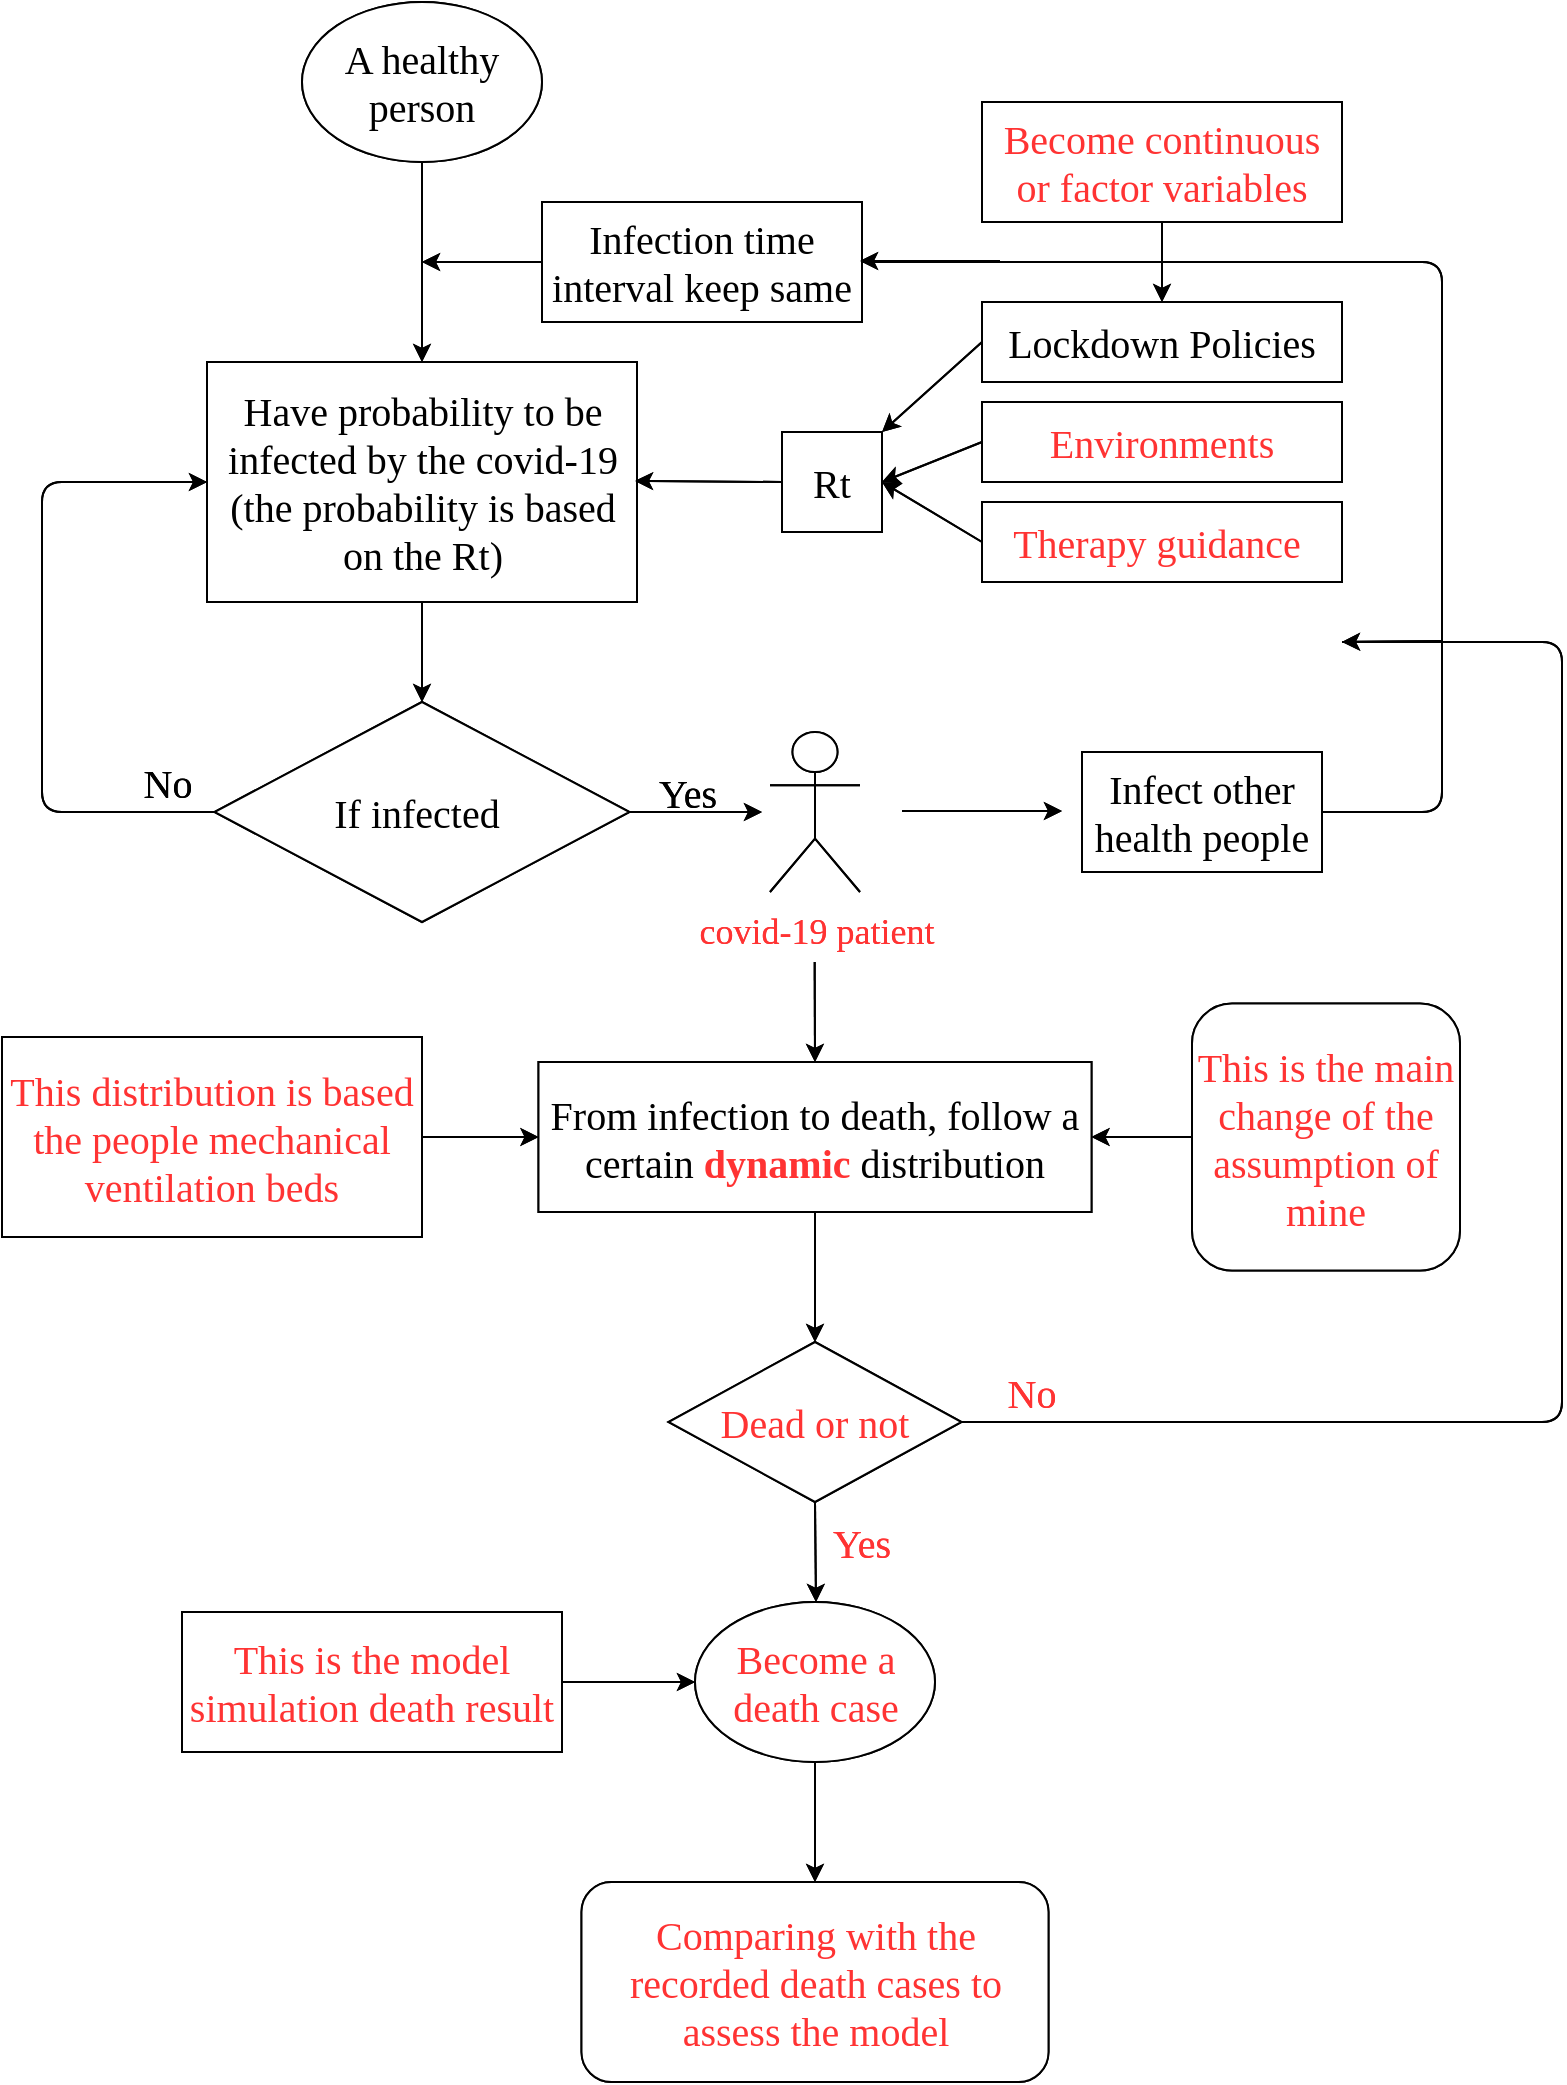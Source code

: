 <mxfile version="14.9.0" type="device"><diagram id="WK8WkHs2itecB8h_WmEK" name="Page-1"><mxGraphModel dx="1042" dy="766" grid="0" gridSize="10" guides="1" tooltips="1" connect="1" arrows="1" fold="1" page="1" pageScale="1" pageWidth="827" pageHeight="1169" math="0" shadow="0"><root><mxCell id="0"/><mxCell id="1" parent="0"/><mxCell id="1nM68o8UL4pwSs0PwC-a-1" value="&lt;font style=&quot;font-size: 20px&quot;&gt;A healthy person&lt;/font&gt;" style="ellipse;whiteSpace=wrap;html=1;fontFamily=Times New Roman;" parent="1" vertex="1"><mxGeometry x="180" y="30" width="120" height="80" as="geometry"/></mxCell><mxCell id="1nM68o8UL4pwSs0PwC-a-2" value="" style="endArrow=classic;html=1;fontFamily=Times New Roman;exitX=0.5;exitY=1;exitDx=0;exitDy=0;" parent="1" source="1nM68o8UL4pwSs0PwC-a-1" edge="1"><mxGeometry width="50" height="50" relative="1" as="geometry"><mxPoint x="215" y="200" as="sourcePoint"/><mxPoint x="240" y="210" as="targetPoint"/></mxGeometry></mxCell><mxCell id="1nM68o8UL4pwSs0PwC-a-4" value="Have probability to be infected by the covid-19&lt;br style=&quot;font-size: 20px&quot;&gt;(the probability is based on the Rt)" style="rounded=0;whiteSpace=wrap;html=1;fontFamily=Times New Roman;fontSize=20;" parent="1" vertex="1"><mxGeometry x="132.5" y="210" width="215" height="120" as="geometry"/></mxCell><mxCell id="1nM68o8UL4pwSs0PwC-a-5" value="" style="endArrow=classic;html=1;fontFamily=Times New Roman;fontSize=20;" parent="1" edge="1"><mxGeometry width="50" height="50" relative="1" as="geometry"><mxPoint x="420" y="270" as="sourcePoint"/><mxPoint x="346.5" y="269.5" as="targetPoint"/></mxGeometry></mxCell><mxCell id="1nM68o8UL4pwSs0PwC-a-7" value="Rt" style="rounded=0;whiteSpace=wrap;html=1;fontFamily=Times New Roman;fontSize=20;" parent="1" vertex="1"><mxGeometry x="420" y="245" width="50" height="50" as="geometry"/></mxCell><mxCell id="1nM68o8UL4pwSs0PwC-a-8" value="" style="endArrow=classic;html=1;fontFamily=Times New Roman;fontSize=20;exitX=0;exitY=0.5;exitDx=0;exitDy=0;entryX=1;entryY=0;entryDx=0;entryDy=0;" parent="1" source="1nM68o8UL4pwSs0PwC-a-9" target="1nM68o8UL4pwSs0PwC-a-7" edge="1"><mxGeometry width="50" height="50" relative="1" as="geometry"><mxPoint x="520" y="270" as="sourcePoint"/><mxPoint x="470" y="270" as="targetPoint"/></mxGeometry></mxCell><mxCell id="1nM68o8UL4pwSs0PwC-a-9" value="Lockdown Policies" style="rounded=0;whiteSpace=wrap;html=1;fontFamily=Times New Roman;fontSize=20;" parent="1" vertex="1"><mxGeometry x="520" y="180" width="180" height="40" as="geometry"/></mxCell><mxCell id="1nM68o8UL4pwSs0PwC-a-10" value="Environments" style="rounded=0;whiteSpace=wrap;html=1;fontFamily=Times New Roman;fontSize=20;fontColor=#FF3333;" parent="1" vertex="1"><mxGeometry x="520" y="230" width="180" height="40" as="geometry"/></mxCell><mxCell id="1nM68o8UL4pwSs0PwC-a-11" value="Therapy guidance&amp;nbsp;" style="rounded=0;whiteSpace=wrap;html=1;fontFamily=Times New Roman;fontSize=20;fontColor=#FF3333;" parent="1" vertex="1"><mxGeometry x="520" y="280" width="180" height="40" as="geometry"/></mxCell><mxCell id="1nM68o8UL4pwSs0PwC-a-12" value="" style="endArrow=classic;html=1;fontFamily=Times New Roman;fontSize=20;entryX=1;entryY=0.5;entryDx=0;entryDy=0;exitX=0;exitY=0.5;exitDx=0;exitDy=0;" parent="1" source="1nM68o8UL4pwSs0PwC-a-10" target="1nM68o8UL4pwSs0PwC-a-7" edge="1"><mxGeometry width="50" height="50" relative="1" as="geometry"><mxPoint x="390" y="370" as="sourcePoint"/><mxPoint x="440" y="320" as="targetPoint"/></mxGeometry></mxCell><mxCell id="1nM68o8UL4pwSs0PwC-a-13" value="" style="endArrow=classic;html=1;fontFamily=Times New Roman;fontSize=20;entryX=1;entryY=0.5;entryDx=0;entryDy=0;exitX=0;exitY=0.5;exitDx=0;exitDy=0;" parent="1" source="1nM68o8UL4pwSs0PwC-a-11" target="1nM68o8UL4pwSs0PwC-a-7" edge="1"><mxGeometry width="50" height="50" relative="1" as="geometry"><mxPoint x="390" y="370" as="sourcePoint"/><mxPoint x="440" y="320" as="targetPoint"/></mxGeometry></mxCell><mxCell id="1nM68o8UL4pwSs0PwC-a-14" value="&lt;font color=&quot;#000000&quot;&gt;If infected&lt;/font&gt;&amp;nbsp;" style="rhombus;whiteSpace=wrap;html=1;fontFamily=Times New Roman;fontSize=20;fontColor=#FF3333;" parent="1" vertex="1"><mxGeometry x="136.25" y="380" width="207.5" height="110" as="geometry"/></mxCell><mxCell id="1nM68o8UL4pwSs0PwC-a-15" value="" style="endArrow=classic;html=1;fontFamily=Times New Roman;fontSize=20;fontColor=#FF3333;exitX=0.5;exitY=1;exitDx=0;exitDy=0;entryX=0.5;entryY=0;entryDx=0;entryDy=0;" parent="1" source="1nM68o8UL4pwSs0PwC-a-4" target="1nM68o8UL4pwSs0PwC-a-14" edge="1"><mxGeometry width="50" height="50" relative="1" as="geometry"><mxPoint x="390" y="370" as="sourcePoint"/><mxPoint x="440" y="320" as="targetPoint"/></mxGeometry></mxCell><mxCell id="1nM68o8UL4pwSs0PwC-a-16" value="" style="endArrow=none;html=1;fontFamily=Times New Roman;fontSize=20;fontColor=#FF3333;entryX=0;entryY=0.5;entryDx=0;entryDy=0;exitX=0;exitY=0.5;exitDx=0;exitDy=0;" parent="1" source="1nM68o8UL4pwSs0PwC-a-4" target="1nM68o8UL4pwSs0PwC-a-14" edge="1"><mxGeometry width="50" height="50" relative="1" as="geometry"><mxPoint x="80" y="250" as="sourcePoint"/><mxPoint x="80" y="420" as="targetPoint"/><Array as="points"><mxPoint x="50" y="270"/><mxPoint x="50" y="435"/></Array></mxGeometry></mxCell><mxCell id="1nM68o8UL4pwSs0PwC-a-18" value="" style="endArrow=classic;html=1;fontFamily=Times New Roman;fontSize=20;fontColor=#FF3333;" parent="1" edge="1"><mxGeometry width="50" height="50" relative="1" as="geometry"><mxPoint x="70" y="270" as="sourcePoint"/><mxPoint x="132.5" y="270" as="targetPoint"/></mxGeometry></mxCell><mxCell id="1nM68o8UL4pwSs0PwC-a-19" value="&lt;font color=&quot;#000000&quot;&gt;No&lt;/font&gt;" style="text;html=1;strokeColor=none;fillColor=none;align=center;verticalAlign=middle;whiteSpace=wrap;rounded=0;fontFamily=Times New Roman;fontSize=20;fontColor=#FF3333;" parent="1" vertex="1"><mxGeometry x="92.5" y="410" width="40" height="20" as="geometry"/></mxCell><mxCell id="1nM68o8UL4pwSs0PwC-a-21" value="" style="endArrow=classic;html=1;fontFamily=Times New Roman;fontSize=20;fontColor=#FF3333;exitX=1;exitY=0.5;exitDx=0;exitDy=0;" parent="1" source="1nM68o8UL4pwSs0PwC-a-14" edge="1"><mxGeometry width="50" height="50" relative="1" as="geometry"><mxPoint x="390" y="490" as="sourcePoint"/><mxPoint x="410" y="435" as="targetPoint"/></mxGeometry></mxCell><mxCell id="1nM68o8UL4pwSs0PwC-a-22" value="&lt;font color=&quot;#000000&quot;&gt;Yes&lt;/font&gt;" style="text;html=1;strokeColor=none;fillColor=none;align=center;verticalAlign=middle;whiteSpace=wrap;rounded=0;fontFamily=Times New Roman;fontSize=20;fontColor=#FF3333;" parent="1" vertex="1"><mxGeometry x="347.5" y="410" width="50" height="30" as="geometry"/></mxCell><mxCell id="1nM68o8UL4pwSs0PwC-a-23" value="&lt;font style=&quot;font-size: 18px&quot;&gt;covid-19 patient&lt;/font&gt;" style="shape=umlActor;verticalLabelPosition=bottom;verticalAlign=top;html=1;outlineConnect=0;fontFamily=Times New Roman;fontSize=20;fontColor=#FF3333;" parent="1" vertex="1"><mxGeometry x="414" y="395" width="45" height="80" as="geometry"/></mxCell><mxCell id="1nM68o8UL4pwSs0PwC-a-24" value="" style="endArrow=classic;html=1;fontFamily=Times New Roman;fontSize=20;fontColor=#FF3333;" parent="1" edge="1"><mxGeometry width="50" height="50" relative="1" as="geometry"><mxPoint x="480" y="434.5" as="sourcePoint"/><mxPoint x="560" y="434.5" as="targetPoint"/></mxGeometry></mxCell><mxCell id="1nM68o8UL4pwSs0PwC-a-25" value="&lt;font color=&quot;#000000&quot;&gt;Infect other health people&lt;/font&gt;" style="rounded=0;whiteSpace=wrap;html=1;fontFamily=Times New Roman;fontSize=20;fontColor=#FF3333;" parent="1" vertex="1"><mxGeometry x="570" y="405" width="120" height="60" as="geometry"/></mxCell><mxCell id="1nM68o8UL4pwSs0PwC-a-26" value="" style="endArrow=none;html=1;fontFamily=Times New Roman;fontSize=20;fontColor=#FF3333;exitX=1;exitY=0.5;exitDx=0;exitDy=0;entryX=1;entryY=0.5;entryDx=0;entryDy=0;" parent="1" source="1nM68o8UL4pwSs0PwC-a-25" target="1nM68o8UL4pwSs0PwC-a-29" edge="1"><mxGeometry width="50" height="50" relative="1" as="geometry"><mxPoint x="720" y="440" as="sourcePoint"/><mxPoint x="480" y="150" as="targetPoint"/><Array as="points"><mxPoint x="750" y="435"/><mxPoint x="750" y="160"/></Array></mxGeometry></mxCell><mxCell id="1nM68o8UL4pwSs0PwC-a-28" value="" style="endArrow=classic;html=1;fontFamily=Times New Roman;fontSize=20;fontColor=#FF3333;exitX=0;exitY=0.5;exitDx=0;exitDy=0;" parent="1" source="1nM68o8UL4pwSs0PwC-a-29" edge="1"><mxGeometry width="50" height="50" relative="1" as="geometry"><mxPoint x="300" y="170" as="sourcePoint"/><mxPoint x="240" y="160" as="targetPoint"/></mxGeometry></mxCell><mxCell id="1nM68o8UL4pwSs0PwC-a-29" value="&lt;font color=&quot;#000000&quot;&gt;Infection time interval keep same&lt;/font&gt;" style="rounded=0;whiteSpace=wrap;html=1;fontFamily=Times New Roman;fontSize=20;fontColor=#FF3333;" parent="1" vertex="1"><mxGeometry x="300" y="130" width="160" height="60" as="geometry"/></mxCell><mxCell id="1nM68o8UL4pwSs0PwC-a-30" value="" style="endArrow=classic;html=1;fontFamily=Times New Roman;fontSize=20;fontColor=#FF3333;" parent="1" edge="1"><mxGeometry width="50" height="50" relative="1" as="geometry"><mxPoint x="529" y="159.5" as="sourcePoint"/><mxPoint x="459" y="159.5" as="targetPoint"/></mxGeometry></mxCell><mxCell id="1nM68o8UL4pwSs0PwC-a-31" value="" style="endArrow=classic;html=1;fontFamily=Times New Roman;fontSize=20;fontColor=#FF3333;entryX=0.5;entryY=0;entryDx=0;entryDy=0;" parent="1" target="1nM68o8UL4pwSs0PwC-a-41" edge="1"><mxGeometry width="50" height="50" relative="1" as="geometry"><mxPoint x="436.33" y="510" as="sourcePoint"/><mxPoint x="436" y="560" as="targetPoint"/></mxGeometry></mxCell><mxCell id="1nM68o8UL4pwSs0PwC-a-41" value="&lt;font color=&quot;#000000&quot;&gt;From infection to death, follow a certain &lt;/font&gt;&lt;b&gt;dynamic&lt;/b&gt;&lt;font color=&quot;#000000&quot;&gt; distribution&lt;/font&gt;" style="rounded=0;whiteSpace=wrap;html=1;fontFamily=Times New Roman;fontSize=20;fontColor=#FF3333;" parent="1" vertex="1"><mxGeometry x="298.25" y="560" width="276.5" height="75" as="geometry"/></mxCell><mxCell id="1nM68o8UL4pwSs0PwC-a-42" value="" style="endArrow=classic;html=1;fontFamily=Times New Roman;fontSize=20;fontColor=#FF3333;exitX=0.5;exitY=1;exitDx=0;exitDy=0;entryX=0.5;entryY=0;entryDx=0;entryDy=0;" parent="1" source="1nM68o8UL4pwSs0PwC-a-41" target="1nM68o8UL4pwSs0PwC-a-43" edge="1"><mxGeometry width="50" height="50" relative="1" as="geometry"><mxPoint x="350" y="750" as="sourcePoint"/><mxPoint x="437" y="700" as="targetPoint"/></mxGeometry></mxCell><mxCell id="1nM68o8UL4pwSs0PwC-a-43" value="Dead or not" style="rhombus;whiteSpace=wrap;html=1;fontFamily=Times New Roman;fontSize=20;fontColor=#FF3333;" parent="1" vertex="1"><mxGeometry x="363.25" y="700" width="146.5" height="80" as="geometry"/></mxCell><mxCell id="1nM68o8UL4pwSs0PwC-a-44" value="" style="endArrow=classic;html=1;fontFamily=Times New Roman;fontSize=20;fontColor=#FF3333;exitX=1;exitY=0.5;exitDx=0;exitDy=0;entryX=0;entryY=0.5;entryDx=0;entryDy=0;" parent="1" source="1nM68o8UL4pwSs0PwC-a-45" target="1nM68o8UL4pwSs0PwC-a-41" edge="1"><mxGeometry width="50" height="50" relative="1" as="geometry"><mxPoint x="240" y="623" as="sourcePoint"/><mxPoint x="280" y="610" as="targetPoint"/></mxGeometry></mxCell><mxCell id="1nM68o8UL4pwSs0PwC-a-45" value="&lt;font style=&quot;font-size: 20px&quot;&gt;This distribution is based the people mechanical ventilation beds&lt;/font&gt;" style="rounded=0;whiteSpace=wrap;html=1;fontFamily=Times New Roman;fontSize=20;fontColor=#FF3333;" parent="1" vertex="1"><mxGeometry x="30" y="547.5" width="210" height="100" as="geometry"/></mxCell><mxCell id="1nM68o8UL4pwSs0PwC-a-48" value="" style="endArrow=none;html=1;fontFamily=Times New Roman;fontSize=20;fontColor=#FF3333;entryX=1;entryY=0.5;entryDx=0;entryDy=0;exitX=1;exitY=0.5;exitDx=0;exitDy=0;" parent="1" source="1nM68o8UL4pwSs0PwC-a-43" edge="1"><mxGeometry width="50" height="50" relative="1" as="geometry"><mxPoint x="510" y="780" as="sourcePoint"/><mxPoint x="700" y="350" as="targetPoint"/><Array as="points"><mxPoint x="810" y="740"/><mxPoint x="810" y="350"/></Array></mxGeometry></mxCell><mxCell id="1nM68o8UL4pwSs0PwC-a-49" value="" style="endArrow=classic;html=1;fontFamily=Times New Roman;fontSize=20;fontColor=#FF3333;" parent="1" edge="1"><mxGeometry width="50" height="50" relative="1" as="geometry"><mxPoint x="750" y="349.5" as="sourcePoint"/><mxPoint x="700" y="350" as="targetPoint"/></mxGeometry></mxCell><mxCell id="1nM68o8UL4pwSs0PwC-a-50" value="No" style="text;html=1;strokeColor=none;fillColor=none;align=center;verticalAlign=middle;whiteSpace=wrap;rounded=0;fontFamily=Times New Roman;fontSize=20;fontColor=#FF3333;" parent="1" vertex="1"><mxGeometry x="500" y="700" width="90" height="50" as="geometry"/></mxCell><mxCell id="1nM68o8UL4pwSs0PwC-a-51" value="" style="endArrow=classic;html=1;fontFamily=Times New Roman;fontSize=20;fontColor=#FF3333;exitX=0.5;exitY=1;exitDx=0;exitDy=0;" parent="1" source="1nM68o8UL4pwSs0PwC-a-43" edge="1"><mxGeometry width="50" height="50" relative="1" as="geometry"><mxPoint x="350" y="960" as="sourcePoint"/><mxPoint x="437" y="830" as="targetPoint"/></mxGeometry></mxCell><mxCell id="1nM68o8UL4pwSs0PwC-a-52" value="Yes" style="text;html=1;strokeColor=none;fillColor=none;align=center;verticalAlign=middle;whiteSpace=wrap;rounded=0;fontFamily=Times New Roman;fontSize=20;fontColor=#FF3333;" parent="1" vertex="1"><mxGeometry x="440" y="790" width="40" height="20" as="geometry"/></mxCell><mxCell id="1nM68o8UL4pwSs0PwC-a-53" value="" style="endArrow=classic;html=1;fontFamily=Times New Roman;fontSize=20;fontColor=#FF3333;entryX=0.5;entryY=0;entryDx=0;entryDy=0;exitX=0.5;exitY=1;exitDx=0;exitDy=0;" parent="1" source="1nM68o8UL4pwSs0PwC-a-54" target="1nM68o8UL4pwSs0PwC-a-9" edge="1"><mxGeometry width="50" height="50" relative="1" as="geometry"><mxPoint x="610" y="130" as="sourcePoint"/><mxPoint x="570" y="115" as="targetPoint"/></mxGeometry></mxCell><mxCell id="1nM68o8UL4pwSs0PwC-a-54" value="Become continuous or factor variables" style="rounded=0;whiteSpace=wrap;html=1;fontFamily=Times New Roman;fontSize=20;fontColor=#FF3333;" parent="1" vertex="1"><mxGeometry x="520" y="80" width="180" height="60" as="geometry"/></mxCell><mxCell id="1nM68o8UL4pwSs0PwC-a-55" value="Become a death case" style="ellipse;whiteSpace=wrap;html=1;fontFamily=Times New Roman;fontSize=20;fontColor=#FF3333;" parent="1" vertex="1"><mxGeometry x="376.5" y="830" width="120" height="80" as="geometry"/></mxCell><mxCell id="1nM68o8UL4pwSs0PwC-a-56" value="" style="endArrow=classic;html=1;fontFamily=Times New Roman;fontSize=20;fontColor=#FF3333;entryX=0;entryY=0.5;entryDx=0;entryDy=0;exitX=1;exitY=0.5;exitDx=0;exitDy=0;" parent="1" source="1nM68o8UL4pwSs0PwC-a-57" target="1nM68o8UL4pwSs0PwC-a-55" edge="1"><mxGeometry width="50" height="50" relative="1" as="geometry"><mxPoint x="320" y="870" as="sourcePoint"/><mxPoint x="330" y="880" as="targetPoint"/></mxGeometry></mxCell><mxCell id="1nM68o8UL4pwSs0PwC-a-57" value="This is the model simulation death result" style="rounded=0;whiteSpace=wrap;html=1;fontFamily=Times New Roman;fontSize=20;fontColor=#FF3333;" parent="1" vertex="1"><mxGeometry x="120" y="835" width="190" height="70" as="geometry"/></mxCell><mxCell id="1nM68o8UL4pwSs0PwC-a-58" value="" style="endArrow=classic;html=1;fontFamily=Times New Roman;fontSize=20;fontColor=#FF3333;exitX=0.5;exitY=1;exitDx=0;exitDy=0;" parent="1" source="1nM68o8UL4pwSs0PwC-a-55" target="1nM68o8UL4pwSs0PwC-a-59" edge="1"><mxGeometry width="50" height="50" relative="1" as="geometry"><mxPoint x="440" y="990" as="sourcePoint"/><mxPoint x="437" y="960" as="targetPoint"/></mxGeometry></mxCell><mxCell id="1nM68o8UL4pwSs0PwC-a-59" value="Comparing with the recorded death cases to assess the model" style="rounded=1;whiteSpace=wrap;html=1;fontFamily=Times New Roman;fontSize=20;fontColor=#FF3333;" parent="1" vertex="1"><mxGeometry x="319.75" y="970" width="233.5" height="100" as="geometry"/></mxCell><mxCell id="1nM68o8UL4pwSs0PwC-a-60" value="" style="endArrow=classic;html=1;fontFamily=Times New Roman;fontSize=20;fontColor=#FF3333;entryX=1;entryY=0.5;entryDx=0;entryDy=0;exitX=0;exitY=0.5;exitDx=0;exitDy=0;" parent="1" source="1nM68o8UL4pwSs0PwC-a-61" target="1nM68o8UL4pwSs0PwC-a-41" edge="1"><mxGeometry width="50" height="50" relative="1" as="geometry"><mxPoint x="618" y="598" as="sourcePoint"/><mxPoint x="668" y="619" as="targetPoint"/></mxGeometry></mxCell><mxCell id="1nM68o8UL4pwSs0PwC-a-61" value="This is the main change of the assumption of mine" style="rounded=1;whiteSpace=wrap;html=1;fontFamily=Times New Roman;fontSize=20;fontColor=#FF3333;" parent="1" vertex="1"><mxGeometry x="625" y="530.75" width="134" height="133.5" as="geometry"/></mxCell><mxCell id="1nM68o8UL4pwSs0PwC-a-62" value="&lt;font style=&quot;font-size: 20px&quot;&gt;A healthy person&lt;/font&gt;" style="ellipse;whiteSpace=wrap;html=1;fontFamily=Times New Roman;" parent="1" vertex="1"><mxGeometry x="180" y="30" width="120" height="80" as="geometry"/></mxCell><mxCell id="1nM68o8UL4pwSs0PwC-a-63" value="" style="endArrow=classic;html=1;fontFamily=Times New Roman;exitX=0.5;exitY=1;exitDx=0;exitDy=0;" parent="1" source="1nM68o8UL4pwSs0PwC-a-62" edge="1"><mxGeometry width="50" height="50" relative="1" as="geometry"><mxPoint x="215" y="200" as="sourcePoint"/><mxPoint x="240" y="210" as="targetPoint"/></mxGeometry></mxCell><mxCell id="1nM68o8UL4pwSs0PwC-a-64" value="Have probability to be infected by the covid-19&lt;br style=&quot;font-size: 20px&quot;&gt;(the probability is based on the Rt)" style="rounded=0;whiteSpace=wrap;html=1;fontFamily=Times New Roman;fontSize=20;" parent="1" vertex="1"><mxGeometry x="132.5" y="210" width="215" height="120" as="geometry"/></mxCell><mxCell id="1nM68o8UL4pwSs0PwC-a-65" value="" style="endArrow=classic;html=1;fontFamily=Times New Roman;fontSize=20;" parent="1" edge="1"><mxGeometry width="50" height="50" relative="1" as="geometry"><mxPoint x="420" y="270" as="sourcePoint"/><mxPoint x="346.5" y="269.5" as="targetPoint"/></mxGeometry></mxCell><mxCell id="1nM68o8UL4pwSs0PwC-a-66" value="Rt" style="rounded=0;whiteSpace=wrap;html=1;fontFamily=Times New Roman;fontSize=20;" parent="1" vertex="1"><mxGeometry x="420" y="245" width="50" height="50" as="geometry"/></mxCell><mxCell id="1nM68o8UL4pwSs0PwC-a-67" value="" style="endArrow=classic;html=1;fontFamily=Times New Roman;fontSize=20;exitX=0;exitY=0.5;exitDx=0;exitDy=0;entryX=1;entryY=0;entryDx=0;entryDy=0;" parent="1" source="1nM68o8UL4pwSs0PwC-a-68" target="1nM68o8UL4pwSs0PwC-a-66" edge="1"><mxGeometry width="50" height="50" relative="1" as="geometry"><mxPoint x="520" y="270" as="sourcePoint"/><mxPoint x="470" y="270" as="targetPoint"/></mxGeometry></mxCell><mxCell id="1nM68o8UL4pwSs0PwC-a-68" value="Lockdown Policies" style="rounded=0;whiteSpace=wrap;html=1;fontFamily=Times New Roman;fontSize=20;" parent="1" vertex="1"><mxGeometry x="520" y="180" width="180" height="40" as="geometry"/></mxCell><mxCell id="1nM68o8UL4pwSs0PwC-a-69" value="Environments" style="rounded=0;whiteSpace=wrap;html=1;fontFamily=Times New Roman;fontSize=20;fontColor=#FF3333;" parent="1" vertex="1"><mxGeometry x="520" y="230" width="180" height="40" as="geometry"/></mxCell><mxCell id="1nM68o8UL4pwSs0PwC-a-70" value="Therapy guidance&amp;nbsp;" style="rounded=0;whiteSpace=wrap;html=1;fontFamily=Times New Roman;fontSize=20;fontColor=#FF3333;" parent="1" vertex="1"><mxGeometry x="520" y="280" width="180" height="40" as="geometry"/></mxCell><mxCell id="1nM68o8UL4pwSs0PwC-a-71" value="" style="endArrow=classic;html=1;fontFamily=Times New Roman;fontSize=20;entryX=1;entryY=0.5;entryDx=0;entryDy=0;exitX=0;exitY=0.5;exitDx=0;exitDy=0;" parent="1" source="1nM68o8UL4pwSs0PwC-a-69" target="1nM68o8UL4pwSs0PwC-a-66" edge="1"><mxGeometry width="50" height="50" relative="1" as="geometry"><mxPoint x="390" y="370" as="sourcePoint"/><mxPoint x="440" y="320" as="targetPoint"/></mxGeometry></mxCell><mxCell id="1nM68o8UL4pwSs0PwC-a-72" value="" style="endArrow=classic;html=1;fontFamily=Times New Roman;fontSize=20;entryX=1;entryY=0.5;entryDx=0;entryDy=0;exitX=0;exitY=0.5;exitDx=0;exitDy=0;" parent="1" source="1nM68o8UL4pwSs0PwC-a-70" target="1nM68o8UL4pwSs0PwC-a-66" edge="1"><mxGeometry width="50" height="50" relative="1" as="geometry"><mxPoint x="390" y="370" as="sourcePoint"/><mxPoint x="440" y="320" as="targetPoint"/></mxGeometry></mxCell><mxCell id="1nM68o8UL4pwSs0PwC-a-73" value="&lt;font color=&quot;#000000&quot;&gt;If infected&lt;/font&gt;&amp;nbsp;" style="rhombus;whiteSpace=wrap;html=1;fontFamily=Times New Roman;fontSize=20;fontColor=#FF3333;" parent="1" vertex="1"><mxGeometry x="136.25" y="380" width="207.5" height="110" as="geometry"/></mxCell><mxCell id="1nM68o8UL4pwSs0PwC-a-74" value="" style="endArrow=classic;html=1;fontFamily=Times New Roman;fontSize=20;fontColor=#FF3333;exitX=0.5;exitY=1;exitDx=0;exitDy=0;entryX=0.5;entryY=0;entryDx=0;entryDy=0;" parent="1" source="1nM68o8UL4pwSs0PwC-a-64" target="1nM68o8UL4pwSs0PwC-a-73" edge="1"><mxGeometry width="50" height="50" relative="1" as="geometry"><mxPoint x="390" y="370" as="sourcePoint"/><mxPoint x="440" y="320" as="targetPoint"/></mxGeometry></mxCell><mxCell id="1nM68o8UL4pwSs0PwC-a-75" value="" style="endArrow=none;html=1;fontFamily=Times New Roman;fontSize=20;fontColor=#FF3333;entryX=0;entryY=0.5;entryDx=0;entryDy=0;exitX=0;exitY=0.5;exitDx=0;exitDy=0;" parent="1" source="1nM68o8UL4pwSs0PwC-a-64" target="1nM68o8UL4pwSs0PwC-a-73" edge="1"><mxGeometry width="50" height="50" relative="1" as="geometry"><mxPoint x="80" y="250" as="sourcePoint"/><mxPoint x="80" y="420" as="targetPoint"/><Array as="points"><mxPoint x="50" y="270"/><mxPoint x="50" y="435"/></Array></mxGeometry></mxCell><mxCell id="1nM68o8UL4pwSs0PwC-a-76" value="" style="endArrow=classic;html=1;fontFamily=Times New Roman;fontSize=20;fontColor=#FF3333;" parent="1" edge="1"><mxGeometry width="50" height="50" relative="1" as="geometry"><mxPoint x="70" y="270" as="sourcePoint"/><mxPoint x="132.5" y="270" as="targetPoint"/></mxGeometry></mxCell><mxCell id="1nM68o8UL4pwSs0PwC-a-77" value="&lt;font color=&quot;#000000&quot;&gt;No&lt;/font&gt;" style="text;html=1;strokeColor=none;fillColor=none;align=center;verticalAlign=middle;whiteSpace=wrap;rounded=0;fontFamily=Times New Roman;fontSize=20;fontColor=#FF3333;" parent="1" vertex="1"><mxGeometry x="92.5" y="410" width="40" height="20" as="geometry"/></mxCell><mxCell id="1nM68o8UL4pwSs0PwC-a-78" value="" style="endArrow=classic;html=1;fontFamily=Times New Roman;fontSize=20;fontColor=#FF3333;exitX=1;exitY=0.5;exitDx=0;exitDy=0;" parent="1" source="1nM68o8UL4pwSs0PwC-a-73" edge="1"><mxGeometry width="50" height="50" relative="1" as="geometry"><mxPoint x="390" y="490" as="sourcePoint"/><mxPoint x="410" y="435" as="targetPoint"/></mxGeometry></mxCell><mxCell id="1nM68o8UL4pwSs0PwC-a-79" value="&lt;font color=&quot;#000000&quot;&gt;Yes&lt;/font&gt;" style="text;html=1;strokeColor=none;fillColor=none;align=center;verticalAlign=middle;whiteSpace=wrap;rounded=0;fontFamily=Times New Roman;fontSize=20;fontColor=#FF3333;" parent="1" vertex="1"><mxGeometry x="347.5" y="410" width="50" height="30" as="geometry"/></mxCell><mxCell id="1nM68o8UL4pwSs0PwC-a-80" value="&lt;font style=&quot;font-size: 18px&quot;&gt;covid-19 patient&lt;/font&gt;" style="shape=umlActor;verticalLabelPosition=bottom;verticalAlign=top;html=1;outlineConnect=0;fontFamily=Times New Roman;fontSize=20;fontColor=#FF3333;" parent="1" vertex="1"><mxGeometry x="414" y="395" width="45" height="80" as="geometry"/></mxCell><mxCell id="1nM68o8UL4pwSs0PwC-a-81" value="" style="endArrow=classic;html=1;fontFamily=Times New Roman;fontSize=20;fontColor=#FF3333;" parent="1" edge="1"><mxGeometry width="50" height="50" relative="1" as="geometry"><mxPoint x="480" y="434.5" as="sourcePoint"/><mxPoint x="560" y="434.5" as="targetPoint"/></mxGeometry></mxCell><mxCell id="1nM68o8UL4pwSs0PwC-a-82" value="&lt;font color=&quot;#000000&quot;&gt;Infect other health people&lt;/font&gt;" style="rounded=0;whiteSpace=wrap;html=1;fontFamily=Times New Roman;fontSize=20;fontColor=#FF3333;" parent="1" vertex="1"><mxGeometry x="570" y="405" width="120" height="60" as="geometry"/></mxCell><mxCell id="1nM68o8UL4pwSs0PwC-a-83" value="" style="endArrow=none;html=1;fontFamily=Times New Roman;fontSize=20;fontColor=#FF3333;exitX=1;exitY=0.5;exitDx=0;exitDy=0;entryX=1;entryY=0.5;entryDx=0;entryDy=0;" parent="1" source="1nM68o8UL4pwSs0PwC-a-82" target="1nM68o8UL4pwSs0PwC-a-85" edge="1"><mxGeometry width="50" height="50" relative="1" as="geometry"><mxPoint x="720" y="440" as="sourcePoint"/><mxPoint x="480" y="150" as="targetPoint"/><Array as="points"><mxPoint x="750" y="435"/><mxPoint x="750" y="160"/></Array></mxGeometry></mxCell><mxCell id="1nM68o8UL4pwSs0PwC-a-84" value="" style="endArrow=classic;html=1;fontFamily=Times New Roman;fontSize=20;fontColor=#FF3333;exitX=0;exitY=0.5;exitDx=0;exitDy=0;" parent="1" source="1nM68o8UL4pwSs0PwC-a-85" edge="1"><mxGeometry width="50" height="50" relative="1" as="geometry"><mxPoint x="300" y="170" as="sourcePoint"/><mxPoint x="240" y="160" as="targetPoint"/></mxGeometry></mxCell><mxCell id="1nM68o8UL4pwSs0PwC-a-85" value="&lt;font color=&quot;#000000&quot;&gt;Infection time interval keep same&lt;/font&gt;" style="rounded=0;whiteSpace=wrap;html=1;fontFamily=Times New Roman;fontSize=20;fontColor=#FF3333;" parent="1" vertex="1"><mxGeometry x="300" y="130" width="160" height="60" as="geometry"/></mxCell><mxCell id="1nM68o8UL4pwSs0PwC-a-86" value="" style="endArrow=classic;html=1;fontFamily=Times New Roman;fontSize=20;fontColor=#FF3333;" parent="1" edge="1"><mxGeometry width="50" height="50" relative="1" as="geometry"><mxPoint x="529" y="159.5" as="sourcePoint"/><mxPoint x="459" y="159.5" as="targetPoint"/></mxGeometry></mxCell><mxCell id="1nM68o8UL4pwSs0PwC-a-87" value="" style="endArrow=classic;html=1;fontFamily=Times New Roman;fontSize=20;fontColor=#FF3333;entryX=0.5;entryY=0;entryDx=0;entryDy=0;" parent="1" target="1nM68o8UL4pwSs0PwC-a-88" edge="1"><mxGeometry width="50" height="50" relative="1" as="geometry"><mxPoint x="436.33" y="510" as="sourcePoint"/><mxPoint x="436" y="560" as="targetPoint"/></mxGeometry></mxCell><mxCell id="1nM68o8UL4pwSs0PwC-a-88" value="&lt;font color=&quot;#000000&quot;&gt;From infection to death, follow a certain &lt;/font&gt;&lt;b&gt;dynamic&lt;/b&gt;&lt;font color=&quot;#000000&quot;&gt; distribution&lt;/font&gt;" style="rounded=0;whiteSpace=wrap;html=1;fontFamily=Times New Roman;fontSize=20;fontColor=#FF3333;" parent="1" vertex="1"><mxGeometry x="298.25" y="560" width="276.5" height="75" as="geometry"/></mxCell><mxCell id="1nM68o8UL4pwSs0PwC-a-89" value="" style="endArrow=classic;html=1;fontFamily=Times New Roman;fontSize=20;fontColor=#FF3333;exitX=0.5;exitY=1;exitDx=0;exitDy=0;entryX=0.5;entryY=0;entryDx=0;entryDy=0;" parent="1" source="1nM68o8UL4pwSs0PwC-a-88" target="1nM68o8UL4pwSs0PwC-a-90" edge="1"><mxGeometry width="50" height="50" relative="1" as="geometry"><mxPoint x="350" y="750" as="sourcePoint"/><mxPoint x="437" y="700" as="targetPoint"/></mxGeometry></mxCell><mxCell id="1nM68o8UL4pwSs0PwC-a-90" value="Dead or not" style="rhombus;whiteSpace=wrap;html=1;fontFamily=Times New Roman;fontSize=20;fontColor=#FF3333;" parent="1" vertex="1"><mxGeometry x="363.25" y="700" width="146.5" height="80" as="geometry"/></mxCell><mxCell id="1nM68o8UL4pwSs0PwC-a-91" value="" style="endArrow=classic;html=1;fontFamily=Times New Roman;fontSize=20;fontColor=#FF3333;exitX=1;exitY=0.5;exitDx=0;exitDy=0;entryX=0;entryY=0.5;entryDx=0;entryDy=0;" parent="1" source="1nM68o8UL4pwSs0PwC-a-92" target="1nM68o8UL4pwSs0PwC-a-88" edge="1"><mxGeometry width="50" height="50" relative="1" as="geometry"><mxPoint x="240" y="623" as="sourcePoint"/><mxPoint x="280" y="610" as="targetPoint"/></mxGeometry></mxCell><mxCell id="1nM68o8UL4pwSs0PwC-a-92" value="&lt;font style=&quot;font-size: 20px&quot;&gt;This distribution is based the people mechanical ventilation beds&lt;/font&gt;" style="rounded=0;whiteSpace=wrap;html=1;fontFamily=Times New Roman;fontSize=20;fontColor=#FF3333;" parent="1" vertex="1"><mxGeometry x="30" y="547.5" width="210" height="100" as="geometry"/></mxCell><mxCell id="1nM68o8UL4pwSs0PwC-a-95" value="" style="endArrow=none;html=1;fontFamily=Times New Roman;fontSize=20;fontColor=#FF3333;entryX=1;entryY=0.5;entryDx=0;entryDy=0;exitX=1;exitY=0.5;exitDx=0;exitDy=0;" parent="1" source="1nM68o8UL4pwSs0PwC-a-90" edge="1"><mxGeometry width="50" height="50" relative="1" as="geometry"><mxPoint x="510" y="780" as="sourcePoint"/><mxPoint x="700" y="350" as="targetPoint"/><Array as="points"><mxPoint x="810" y="740"/><mxPoint x="810" y="350"/></Array></mxGeometry></mxCell><mxCell id="1nM68o8UL4pwSs0PwC-a-96" value="" style="endArrow=classic;html=1;fontFamily=Times New Roman;fontSize=20;fontColor=#FF3333;" parent="1" edge="1"><mxGeometry width="50" height="50" relative="1" as="geometry"><mxPoint x="750" y="349.5" as="sourcePoint"/><mxPoint x="700" y="350" as="targetPoint"/></mxGeometry></mxCell><mxCell id="1nM68o8UL4pwSs0PwC-a-97" value="No" style="text;html=1;strokeColor=none;fillColor=none;align=center;verticalAlign=middle;whiteSpace=wrap;rounded=0;fontFamily=Times New Roman;fontSize=20;fontColor=#FF3333;" parent="1" vertex="1"><mxGeometry x="500" y="700" width="90" height="50" as="geometry"/></mxCell><mxCell id="1nM68o8UL4pwSs0PwC-a-98" value="" style="endArrow=classic;html=1;fontFamily=Times New Roman;fontSize=20;fontColor=#FF3333;exitX=0.5;exitY=1;exitDx=0;exitDy=0;" parent="1" source="1nM68o8UL4pwSs0PwC-a-90" edge="1"><mxGeometry width="50" height="50" relative="1" as="geometry"><mxPoint x="350" y="960" as="sourcePoint"/><mxPoint x="437" y="830" as="targetPoint"/></mxGeometry></mxCell><mxCell id="1nM68o8UL4pwSs0PwC-a-99" value="Yes" style="text;html=1;strokeColor=none;fillColor=none;align=center;verticalAlign=middle;whiteSpace=wrap;rounded=0;fontFamily=Times New Roman;fontSize=20;fontColor=#FF3333;" parent="1" vertex="1"><mxGeometry x="440" y="790" width="40" height="20" as="geometry"/></mxCell><mxCell id="1nM68o8UL4pwSs0PwC-a-100" value="" style="endArrow=classic;html=1;fontFamily=Times New Roman;fontSize=20;fontColor=#FF3333;entryX=0.5;entryY=0;entryDx=0;entryDy=0;exitX=0.5;exitY=1;exitDx=0;exitDy=0;" parent="1" source="1nM68o8UL4pwSs0PwC-a-101" target="1nM68o8UL4pwSs0PwC-a-68" edge="1"><mxGeometry width="50" height="50" relative="1" as="geometry"><mxPoint x="610" y="130" as="sourcePoint"/><mxPoint x="570" y="115" as="targetPoint"/></mxGeometry></mxCell><mxCell id="1nM68o8UL4pwSs0PwC-a-101" value="Become continuous or factor variables" style="rounded=0;whiteSpace=wrap;html=1;fontFamily=Times New Roman;fontSize=20;fontColor=#FF3333;" parent="1" vertex="1"><mxGeometry x="520" y="80" width="180" height="60" as="geometry"/></mxCell><mxCell id="1nM68o8UL4pwSs0PwC-a-102" value="Become a death case" style="ellipse;whiteSpace=wrap;html=1;fontFamily=Times New Roman;fontSize=20;fontColor=#FF3333;" parent="1" vertex="1"><mxGeometry x="376.5" y="830" width="120" height="80" as="geometry"/></mxCell><mxCell id="1nM68o8UL4pwSs0PwC-a-103" value="" style="endArrow=classic;html=1;fontFamily=Times New Roman;fontSize=20;fontColor=#FF3333;entryX=0;entryY=0.5;entryDx=0;entryDy=0;exitX=1;exitY=0.5;exitDx=0;exitDy=0;" parent="1" source="1nM68o8UL4pwSs0PwC-a-104" target="1nM68o8UL4pwSs0PwC-a-102" edge="1"><mxGeometry width="50" height="50" relative="1" as="geometry"><mxPoint x="320" y="870" as="sourcePoint"/><mxPoint x="330" y="880" as="targetPoint"/></mxGeometry></mxCell><mxCell id="1nM68o8UL4pwSs0PwC-a-104" value="This is the model simulation death result" style="rounded=0;whiteSpace=wrap;html=1;fontFamily=Times New Roman;fontSize=20;fontColor=#FF3333;" parent="1" vertex="1"><mxGeometry x="120" y="835" width="190" height="70" as="geometry"/></mxCell><mxCell id="1nM68o8UL4pwSs0PwC-a-105" value="" style="endArrow=classic;html=1;fontFamily=Times New Roman;fontSize=20;fontColor=#FF3333;exitX=0.5;exitY=1;exitDx=0;exitDy=0;" parent="1" source="1nM68o8UL4pwSs0PwC-a-102" target="1nM68o8UL4pwSs0PwC-a-106" edge="1"><mxGeometry width="50" height="50" relative="1" as="geometry"><mxPoint x="440" y="990" as="sourcePoint"/><mxPoint x="437" y="960" as="targetPoint"/></mxGeometry></mxCell><mxCell id="1nM68o8UL4pwSs0PwC-a-106" value="Comparing with the recorded death cases to assess the model" style="rounded=1;whiteSpace=wrap;html=1;fontFamily=Times New Roman;fontSize=20;fontColor=#FF3333;" parent="1" vertex="1"><mxGeometry x="319.75" y="970" width="233.5" height="100" as="geometry"/></mxCell><mxCell id="1nM68o8UL4pwSs0PwC-a-107" value="" style="endArrow=classic;html=1;fontFamily=Times New Roman;fontSize=20;fontColor=#FF3333;entryX=1;entryY=0.5;entryDx=0;entryDy=0;exitX=0;exitY=0.5;exitDx=0;exitDy=0;" parent="1" source="1nM68o8UL4pwSs0PwC-a-108" target="1nM68o8UL4pwSs0PwC-a-88" edge="1"><mxGeometry width="50" height="50" relative="1" as="geometry"><mxPoint x="618" y="598" as="sourcePoint"/><mxPoint x="668" y="619" as="targetPoint"/></mxGeometry></mxCell><mxCell id="1nM68o8UL4pwSs0PwC-a-108" value="This is the main change of the assumption of mine" style="rounded=1;whiteSpace=wrap;html=1;fontFamily=Times New Roman;fontSize=20;fontColor=#FF3333;" parent="1" vertex="1"><mxGeometry x="625" y="530.75" width="134" height="133.5" as="geometry"/></mxCell></root></mxGraphModel></diagram></mxfile>